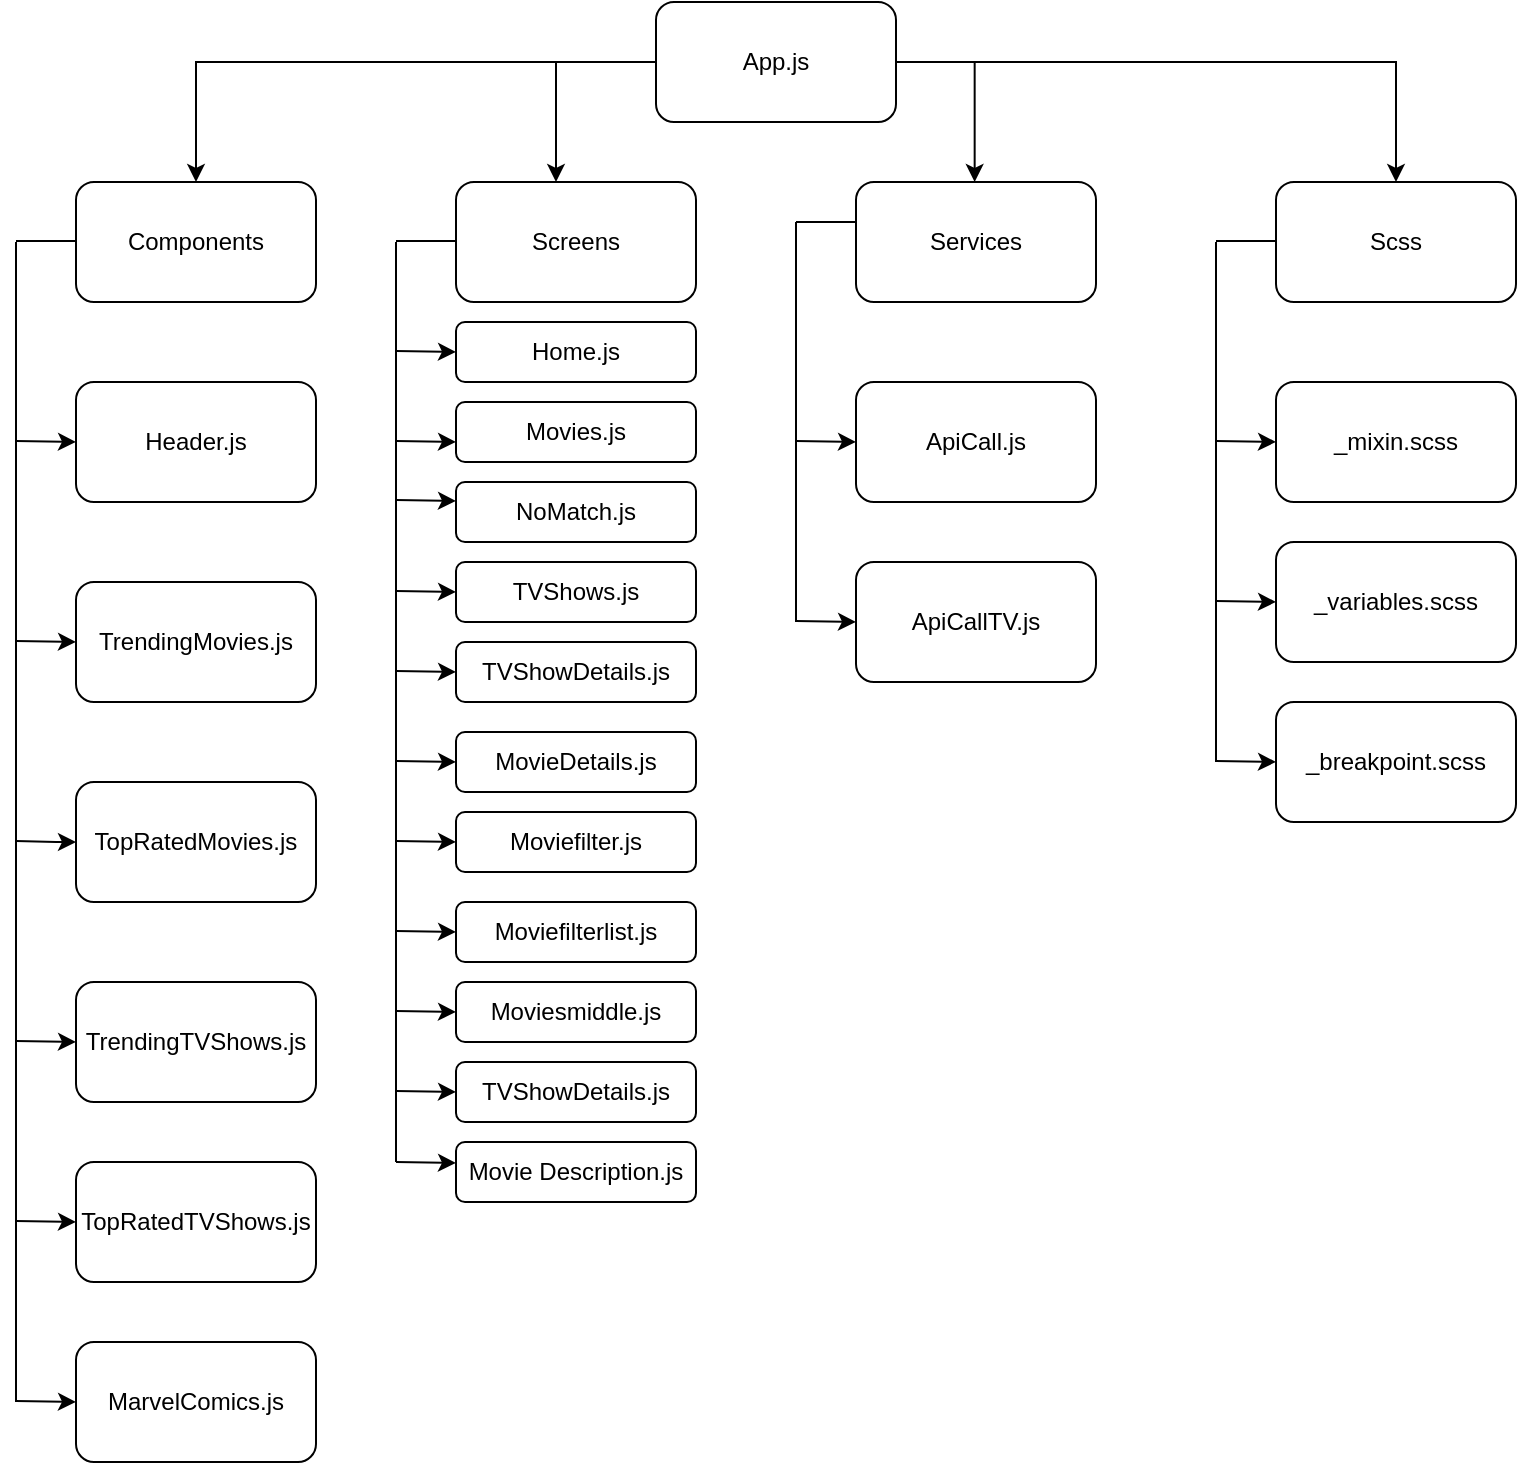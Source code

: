 <mxfile version="20.2.3" type="github">
  <diagram id="X_E1gEP_y8ChVFw3dgpw" name="Page-1">
    <mxGraphModel dx="1261" dy="861" grid="1" gridSize="10" guides="1" tooltips="1" connect="1" arrows="1" fold="1" page="1" pageScale="1" pageWidth="850" pageHeight="1100" math="0" shadow="0">
      <root>
        <mxCell id="0" />
        <mxCell id="1" parent="0" />
        <mxCell id="-BknDtUEzY0lS1GajrPw-25" style="edgeStyle=orthogonalEdgeStyle;rounded=0;orthogonalLoop=1;jettySize=auto;html=1;exitX=1;exitY=0.5;exitDx=0;exitDy=0;" parent="1" source="-BknDtUEzY0lS1GajrPw-3" target="-BknDtUEzY0lS1GajrPw-4" edge="1">
          <mxGeometry relative="1" as="geometry" />
        </mxCell>
        <mxCell id="-BknDtUEzY0lS1GajrPw-26" style="edgeStyle=orthogonalEdgeStyle;rounded=0;orthogonalLoop=1;jettySize=auto;html=1;exitX=0;exitY=0.25;exitDx=0;exitDy=0;entryX=0.5;entryY=0;entryDx=0;entryDy=0;" parent="1" source="-BknDtUEzY0lS1GajrPw-3" target="-BknDtUEzY0lS1GajrPw-7" edge="1">
          <mxGeometry relative="1" as="geometry">
            <mxPoint x="100" y="235" as="targetPoint" />
            <Array as="points">
              <mxPoint x="340" y="250" />
              <mxPoint x="110" y="250" />
            </Array>
          </mxGeometry>
        </mxCell>
        <mxCell id="-BknDtUEzY0lS1GajrPw-3" value="App.js" style="rounded=1;whiteSpace=wrap;html=1;" parent="1" vertex="1">
          <mxGeometry x="340" y="220" width="120" height="60" as="geometry" />
        </mxCell>
        <mxCell id="-BknDtUEzY0lS1GajrPw-4" value="Scss" style="rounded=1;whiteSpace=wrap;html=1;" parent="1" vertex="1">
          <mxGeometry x="650" y="310" width="120" height="60" as="geometry" />
        </mxCell>
        <mxCell id="-BknDtUEzY0lS1GajrPw-5" value="Services" style="rounded=1;whiteSpace=wrap;html=1;" parent="1" vertex="1">
          <mxGeometry x="440" y="310" width="120" height="60" as="geometry" />
        </mxCell>
        <mxCell id="-BknDtUEzY0lS1GajrPw-6" value="Screens" style="rounded=1;whiteSpace=wrap;html=1;" parent="1" vertex="1">
          <mxGeometry x="240" y="310" width="120" height="60" as="geometry" />
        </mxCell>
        <mxCell id="-BknDtUEzY0lS1GajrPw-7" value="Components" style="rounded=1;whiteSpace=wrap;html=1;" parent="1" vertex="1">
          <mxGeometry x="50" y="310" width="120" height="60" as="geometry" />
        </mxCell>
        <mxCell id="-BknDtUEzY0lS1GajrPw-8" value="ApiCall.js" style="rounded=1;whiteSpace=wrap;html=1;" parent="1" vertex="1">
          <mxGeometry x="440" y="410" width="120" height="60" as="geometry" />
        </mxCell>
        <mxCell id="-BknDtUEzY0lS1GajrPw-9" value="Header.js" style="rounded=1;whiteSpace=wrap;html=1;" parent="1" vertex="1">
          <mxGeometry x="50" y="410" width="120" height="60" as="geometry" />
        </mxCell>
        <mxCell id="-BknDtUEzY0lS1GajrPw-10" value="TopRatedMovies.js" style="rounded=1;whiteSpace=wrap;html=1;" parent="1" vertex="1">
          <mxGeometry x="50" y="610" width="120" height="60" as="geometry" />
        </mxCell>
        <mxCell id="-BknDtUEzY0lS1GajrPw-11" value="Movie Description.js" style="rounded=1;whiteSpace=wrap;html=1;" parent="1" vertex="1">
          <mxGeometry x="240" y="790" width="120" height="30" as="geometry" />
        </mxCell>
        <mxCell id="-BknDtUEzY0lS1GajrPw-12" value="_breakpoint.scss" style="rounded=1;whiteSpace=wrap;html=1;" parent="1" vertex="1">
          <mxGeometry x="650" y="570" width="120" height="60" as="geometry" />
        </mxCell>
        <mxCell id="-BknDtUEzY0lS1GajrPw-13" value="_variables.scss" style="rounded=1;whiteSpace=wrap;html=1;" parent="1" vertex="1">
          <mxGeometry x="650" y="490" width="120" height="60" as="geometry" />
        </mxCell>
        <mxCell id="-BknDtUEzY0lS1GajrPw-14" value="_mixin.scss" style="rounded=1;whiteSpace=wrap;html=1;" parent="1" vertex="1">
          <mxGeometry x="650" y="410" width="120" height="60" as="geometry" />
        </mxCell>
        <mxCell id="-BknDtUEzY0lS1GajrPw-15" value="NoMatch.js" style="rounded=1;whiteSpace=wrap;html=1;" parent="1" vertex="1">
          <mxGeometry x="240" y="460" width="120" height="30" as="geometry" />
        </mxCell>
        <mxCell id="-BknDtUEzY0lS1GajrPw-16" value="Movies.js" style="rounded=1;whiteSpace=wrap;html=1;" parent="1" vertex="1">
          <mxGeometry x="240" y="420" width="120" height="30" as="geometry" />
        </mxCell>
        <mxCell id="-BknDtUEzY0lS1GajrPw-17" value="Home.js" style="rounded=1;whiteSpace=wrap;html=1;" parent="1" vertex="1">
          <mxGeometry x="240" y="380" width="120" height="30" as="geometry" />
        </mxCell>
        <mxCell id="-BknDtUEzY0lS1GajrPw-18" value="TVShowDetails.js" style="rounded=1;whiteSpace=wrap;html=1;" parent="1" vertex="1">
          <mxGeometry x="240" y="540" width="120" height="30" as="geometry" />
        </mxCell>
        <mxCell id="-BknDtUEzY0lS1GajrPw-19" value="TVShows.js" style="rounded=1;whiteSpace=wrap;html=1;" parent="1" vertex="1">
          <mxGeometry x="240" y="500" width="120" height="30" as="geometry" />
        </mxCell>
        <mxCell id="-BknDtUEzY0lS1GajrPw-20" value="TrendingMovies.js" style="rounded=1;whiteSpace=wrap;html=1;" parent="1" vertex="1">
          <mxGeometry x="50" y="510" width="120" height="60" as="geometry" />
        </mxCell>
        <mxCell id="-BknDtUEzY0lS1GajrPw-21" value="TrendingTVShows.js&lt;br&gt;" style="rounded=1;whiteSpace=wrap;html=1;" parent="1" vertex="1">
          <mxGeometry x="50" y="710" width="120" height="60" as="geometry" />
        </mxCell>
        <mxCell id="-BknDtUEzY0lS1GajrPw-22" value="TopRatedTVShows.js" style="rounded=1;whiteSpace=wrap;html=1;" parent="1" vertex="1">
          <mxGeometry x="50" y="800" width="120" height="60" as="geometry" />
        </mxCell>
        <mxCell id="-BknDtUEzY0lS1GajrPw-23" value="MarvelComics.js" style="rounded=1;whiteSpace=wrap;html=1;" parent="1" vertex="1">
          <mxGeometry x="50" y="890" width="120" height="60" as="geometry" />
        </mxCell>
        <mxCell id="q9OSOBEIp5PQEKqn7YYh-1" value="ApiCallTV.js" style="rounded=1;whiteSpace=wrap;html=1;" vertex="1" parent="1">
          <mxGeometry x="440" y="500" width="120" height="60" as="geometry" />
        </mxCell>
        <mxCell id="q9OSOBEIp5PQEKqn7YYh-2" value="" style="endArrow=none;html=1;rounded=0;" edge="1" parent="1">
          <mxGeometry width="50" height="50" relative="1" as="geometry">
            <mxPoint x="410" y="530" as="sourcePoint" />
            <mxPoint x="410" y="330" as="targetPoint" />
          </mxGeometry>
        </mxCell>
        <mxCell id="q9OSOBEIp5PQEKqn7YYh-3" value="" style="endArrow=none;html=1;rounded=0;" edge="1" parent="1">
          <mxGeometry width="50" height="50" relative="1" as="geometry">
            <mxPoint x="20" y="920" as="sourcePoint" />
            <mxPoint x="20" y="340" as="targetPoint" />
          </mxGeometry>
        </mxCell>
        <mxCell id="q9OSOBEIp5PQEKqn7YYh-4" value="" style="endArrow=none;html=1;rounded=0;" edge="1" parent="1">
          <mxGeometry width="50" height="50" relative="1" as="geometry">
            <mxPoint x="210" y="800" as="sourcePoint" />
            <mxPoint x="210" y="340" as="targetPoint" />
          </mxGeometry>
        </mxCell>
        <mxCell id="q9OSOBEIp5PQEKqn7YYh-5" value="" style="endArrow=none;html=1;rounded=0;" edge="1" parent="1">
          <mxGeometry width="50" height="50" relative="1" as="geometry">
            <mxPoint x="620" y="600" as="sourcePoint" />
            <mxPoint x="620" y="340" as="targetPoint" />
          </mxGeometry>
        </mxCell>
        <mxCell id="q9OSOBEIp5PQEKqn7YYh-10" value="" style="endArrow=classic;html=1;rounded=0;" edge="1" parent="1">
          <mxGeometry width="50" height="50" relative="1" as="geometry">
            <mxPoint x="20" y="439.5" as="sourcePoint" />
            <mxPoint x="50" y="440" as="targetPoint" />
          </mxGeometry>
        </mxCell>
        <mxCell id="q9OSOBEIp5PQEKqn7YYh-12" value="" style="endArrow=classic;html=1;rounded=0;" edge="1" parent="1">
          <mxGeometry width="50" height="50" relative="1" as="geometry">
            <mxPoint x="620" y="519.5" as="sourcePoint" />
            <mxPoint x="650" y="520" as="targetPoint" />
          </mxGeometry>
        </mxCell>
        <mxCell id="q9OSOBEIp5PQEKqn7YYh-13" value="" style="endArrow=classic;html=1;rounded=0;" edge="1" parent="1">
          <mxGeometry width="50" height="50" relative="1" as="geometry">
            <mxPoint x="620" y="599.5" as="sourcePoint" />
            <mxPoint x="650" y="600" as="targetPoint" />
          </mxGeometry>
        </mxCell>
        <mxCell id="q9OSOBEIp5PQEKqn7YYh-15" value="" style="endArrow=classic;html=1;rounded=0;" edge="1" parent="1">
          <mxGeometry width="50" height="50" relative="1" as="geometry">
            <mxPoint x="620" y="439.5" as="sourcePoint" />
            <mxPoint x="650" y="440" as="targetPoint" />
          </mxGeometry>
        </mxCell>
        <mxCell id="q9OSOBEIp5PQEKqn7YYh-17" value="" style="endArrow=classic;html=1;rounded=0;" edge="1" parent="1">
          <mxGeometry width="50" height="50" relative="1" as="geometry">
            <mxPoint x="20" y="539.5" as="sourcePoint" />
            <mxPoint x="50" y="540" as="targetPoint" />
          </mxGeometry>
        </mxCell>
        <mxCell id="q9OSOBEIp5PQEKqn7YYh-18" value="" style="endArrow=classic;html=1;rounded=0;" edge="1" parent="1">
          <mxGeometry width="50" height="50" relative="1" as="geometry">
            <mxPoint x="20" y="639.5" as="sourcePoint" />
            <mxPoint x="50" y="640" as="targetPoint" />
            <Array as="points">
              <mxPoint x="40" y="640" />
            </Array>
          </mxGeometry>
        </mxCell>
        <mxCell id="q9OSOBEIp5PQEKqn7YYh-19" value="" style="endArrow=classic;html=1;rounded=0;" edge="1" parent="1">
          <mxGeometry width="50" height="50" relative="1" as="geometry">
            <mxPoint x="20" y="739.5" as="sourcePoint" />
            <mxPoint x="50" y="740" as="targetPoint" />
          </mxGeometry>
        </mxCell>
        <mxCell id="q9OSOBEIp5PQEKqn7YYh-20" value="" style="endArrow=classic;html=1;rounded=0;" edge="1" parent="1">
          <mxGeometry width="50" height="50" relative="1" as="geometry">
            <mxPoint x="20" y="829.5" as="sourcePoint" />
            <mxPoint x="50" y="830" as="targetPoint" />
          </mxGeometry>
        </mxCell>
        <mxCell id="q9OSOBEIp5PQEKqn7YYh-21" value="" style="endArrow=classic;html=1;rounded=0;" edge="1" parent="1">
          <mxGeometry width="50" height="50" relative="1" as="geometry">
            <mxPoint x="20" y="919.5" as="sourcePoint" />
            <mxPoint x="50" y="920" as="targetPoint" />
          </mxGeometry>
        </mxCell>
        <mxCell id="q9OSOBEIp5PQEKqn7YYh-22" value="" style="endArrow=classic;html=1;rounded=0;" edge="1" parent="1">
          <mxGeometry width="50" height="50" relative="1" as="geometry">
            <mxPoint x="210" y="439.5" as="sourcePoint" />
            <mxPoint x="240" y="440" as="targetPoint" />
          </mxGeometry>
        </mxCell>
        <mxCell id="q9OSOBEIp5PQEKqn7YYh-23" value="" style="endArrow=classic;html=1;rounded=0;" edge="1" parent="1">
          <mxGeometry width="50" height="50" relative="1" as="geometry">
            <mxPoint x="210" y="469" as="sourcePoint" />
            <mxPoint x="240" y="469.5" as="targetPoint" />
          </mxGeometry>
        </mxCell>
        <mxCell id="q9OSOBEIp5PQEKqn7YYh-24" value="" style="endArrow=classic;html=1;rounded=0;" edge="1" parent="1">
          <mxGeometry width="50" height="50" relative="1" as="geometry">
            <mxPoint x="210" y="514.5" as="sourcePoint" />
            <mxPoint x="240" y="515" as="targetPoint" />
          </mxGeometry>
        </mxCell>
        <mxCell id="q9OSOBEIp5PQEKqn7YYh-25" value="" style="endArrow=classic;html=1;rounded=0;" edge="1" parent="1">
          <mxGeometry width="50" height="50" relative="1" as="geometry">
            <mxPoint x="210" y="554.5" as="sourcePoint" />
            <mxPoint x="240" y="555" as="targetPoint" />
          </mxGeometry>
        </mxCell>
        <mxCell id="q9OSOBEIp5PQEKqn7YYh-26" value="" style="endArrow=classic;html=1;rounded=0;" edge="1" parent="1">
          <mxGeometry width="50" height="50" relative="1" as="geometry">
            <mxPoint x="210" y="599.5" as="sourcePoint" />
            <mxPoint x="240" y="600" as="targetPoint" />
          </mxGeometry>
        </mxCell>
        <mxCell id="q9OSOBEIp5PQEKqn7YYh-27" value="" style="endArrow=classic;html=1;rounded=0;" edge="1" parent="1">
          <mxGeometry width="50" height="50" relative="1" as="geometry">
            <mxPoint x="210" y="800" as="sourcePoint" />
            <mxPoint x="240" y="800.5" as="targetPoint" />
          </mxGeometry>
        </mxCell>
        <mxCell id="q9OSOBEIp5PQEKqn7YYh-28" value="" style="endArrow=classic;html=1;rounded=0;" edge="1" parent="1">
          <mxGeometry width="50" height="50" relative="1" as="geometry">
            <mxPoint x="410" y="439.5" as="sourcePoint" />
            <mxPoint x="440" y="440" as="targetPoint" />
          </mxGeometry>
        </mxCell>
        <mxCell id="q9OSOBEIp5PQEKqn7YYh-29" value="" style="endArrow=classic;html=1;rounded=0;" edge="1" parent="1">
          <mxGeometry width="50" height="50" relative="1" as="geometry">
            <mxPoint x="210" y="394.5" as="sourcePoint" />
            <mxPoint x="240" y="395" as="targetPoint" />
          </mxGeometry>
        </mxCell>
        <mxCell id="q9OSOBEIp5PQEKqn7YYh-30" value="" style="endArrow=classic;html=1;rounded=0;" edge="1" parent="1">
          <mxGeometry width="50" height="50" relative="1" as="geometry">
            <mxPoint x="410" y="529.5" as="sourcePoint" />
            <mxPoint x="440" y="530" as="targetPoint" />
          </mxGeometry>
        </mxCell>
        <mxCell id="q9OSOBEIp5PQEKqn7YYh-39" value="" style="endArrow=none;html=1;rounded=0;" edge="1" parent="1">
          <mxGeometry width="50" height="50" relative="1" as="geometry">
            <mxPoint x="20" y="339.5" as="sourcePoint" />
            <mxPoint x="50" y="339.5" as="targetPoint" />
          </mxGeometry>
        </mxCell>
        <mxCell id="q9OSOBEIp5PQEKqn7YYh-40" value="" style="endArrow=none;html=1;rounded=0;" edge="1" parent="1">
          <mxGeometry width="50" height="50" relative="1" as="geometry">
            <mxPoint x="210" y="339.5" as="sourcePoint" />
            <mxPoint x="240" y="339.5" as="targetPoint" />
          </mxGeometry>
        </mxCell>
        <mxCell id="q9OSOBEIp5PQEKqn7YYh-41" value="" style="endArrow=none;html=1;rounded=0;" edge="1" parent="1">
          <mxGeometry width="50" height="50" relative="1" as="geometry">
            <mxPoint x="410" y="330" as="sourcePoint" />
            <mxPoint x="440" y="330" as="targetPoint" />
          </mxGeometry>
        </mxCell>
        <mxCell id="q9OSOBEIp5PQEKqn7YYh-42" value="" style="endArrow=none;html=1;rounded=0;" edge="1" parent="1">
          <mxGeometry width="50" height="50" relative="1" as="geometry">
            <mxPoint x="620" y="339.5" as="sourcePoint" />
            <mxPoint x="650" y="339.5" as="targetPoint" />
          </mxGeometry>
        </mxCell>
        <mxCell id="q9OSOBEIp5PQEKqn7YYh-43" value="MovieDetails.js" style="rounded=1;whiteSpace=wrap;html=1;" vertex="1" parent="1">
          <mxGeometry x="240" y="585" width="120" height="30" as="geometry" />
        </mxCell>
        <mxCell id="q9OSOBEIp5PQEKqn7YYh-44" value="Moviefilter.js" style="rounded=1;whiteSpace=wrap;html=1;" vertex="1" parent="1">
          <mxGeometry x="240" y="625" width="120" height="30" as="geometry" />
        </mxCell>
        <mxCell id="q9OSOBEIp5PQEKqn7YYh-45" value="Moviefilterlist.js" style="rounded=1;whiteSpace=wrap;html=1;" vertex="1" parent="1">
          <mxGeometry x="240" y="670" width="120" height="30" as="geometry" />
        </mxCell>
        <mxCell id="q9OSOBEIp5PQEKqn7YYh-46" value="Moviesmiddle.js" style="rounded=1;whiteSpace=wrap;html=1;" vertex="1" parent="1">
          <mxGeometry x="240" y="710" width="120" height="30" as="geometry" />
        </mxCell>
        <mxCell id="q9OSOBEIp5PQEKqn7YYh-47" value="TVShowDetails.js" style="rounded=1;whiteSpace=wrap;html=1;" vertex="1" parent="1">
          <mxGeometry x="240" y="750" width="120" height="30" as="geometry" />
        </mxCell>
        <mxCell id="q9OSOBEIp5PQEKqn7YYh-50" value="" style="endArrow=classic;html=1;rounded=0;" edge="1" parent="1">
          <mxGeometry width="50" height="50" relative="1" as="geometry">
            <mxPoint x="210" y="639.5" as="sourcePoint" />
            <mxPoint x="240" y="640" as="targetPoint" />
          </mxGeometry>
        </mxCell>
        <mxCell id="q9OSOBEIp5PQEKqn7YYh-51" value="" style="endArrow=classic;html=1;rounded=0;" edge="1" parent="1">
          <mxGeometry width="50" height="50" relative="1" as="geometry">
            <mxPoint x="210" y="684.5" as="sourcePoint" />
            <mxPoint x="240" y="685" as="targetPoint" />
          </mxGeometry>
        </mxCell>
        <mxCell id="q9OSOBEIp5PQEKqn7YYh-52" value="" style="endArrow=classic;html=1;rounded=0;" edge="1" parent="1">
          <mxGeometry width="50" height="50" relative="1" as="geometry">
            <mxPoint x="210" y="724.5" as="sourcePoint" />
            <mxPoint x="240" y="725" as="targetPoint" />
          </mxGeometry>
        </mxCell>
        <mxCell id="q9OSOBEIp5PQEKqn7YYh-53" value="" style="endArrow=classic;html=1;rounded=0;" edge="1" parent="1">
          <mxGeometry width="50" height="50" relative="1" as="geometry">
            <mxPoint x="210" y="764.5" as="sourcePoint" />
            <mxPoint x="240" y="765" as="targetPoint" />
          </mxGeometry>
        </mxCell>
        <mxCell id="q9OSOBEIp5PQEKqn7YYh-54" value="" style="endArrow=classic;html=1;rounded=0;" edge="1" parent="1">
          <mxGeometry width="50" height="50" relative="1" as="geometry">
            <mxPoint x="290" y="250" as="sourcePoint" />
            <mxPoint x="290" y="310" as="targetPoint" />
          </mxGeometry>
        </mxCell>
        <mxCell id="q9OSOBEIp5PQEKqn7YYh-55" value="" style="endArrow=classic;html=1;rounded=0;" edge="1" parent="1">
          <mxGeometry width="50" height="50" relative="1" as="geometry">
            <mxPoint x="499.33" y="250" as="sourcePoint" />
            <mxPoint x="499.33" y="310" as="targetPoint" />
          </mxGeometry>
        </mxCell>
      </root>
    </mxGraphModel>
  </diagram>
</mxfile>

